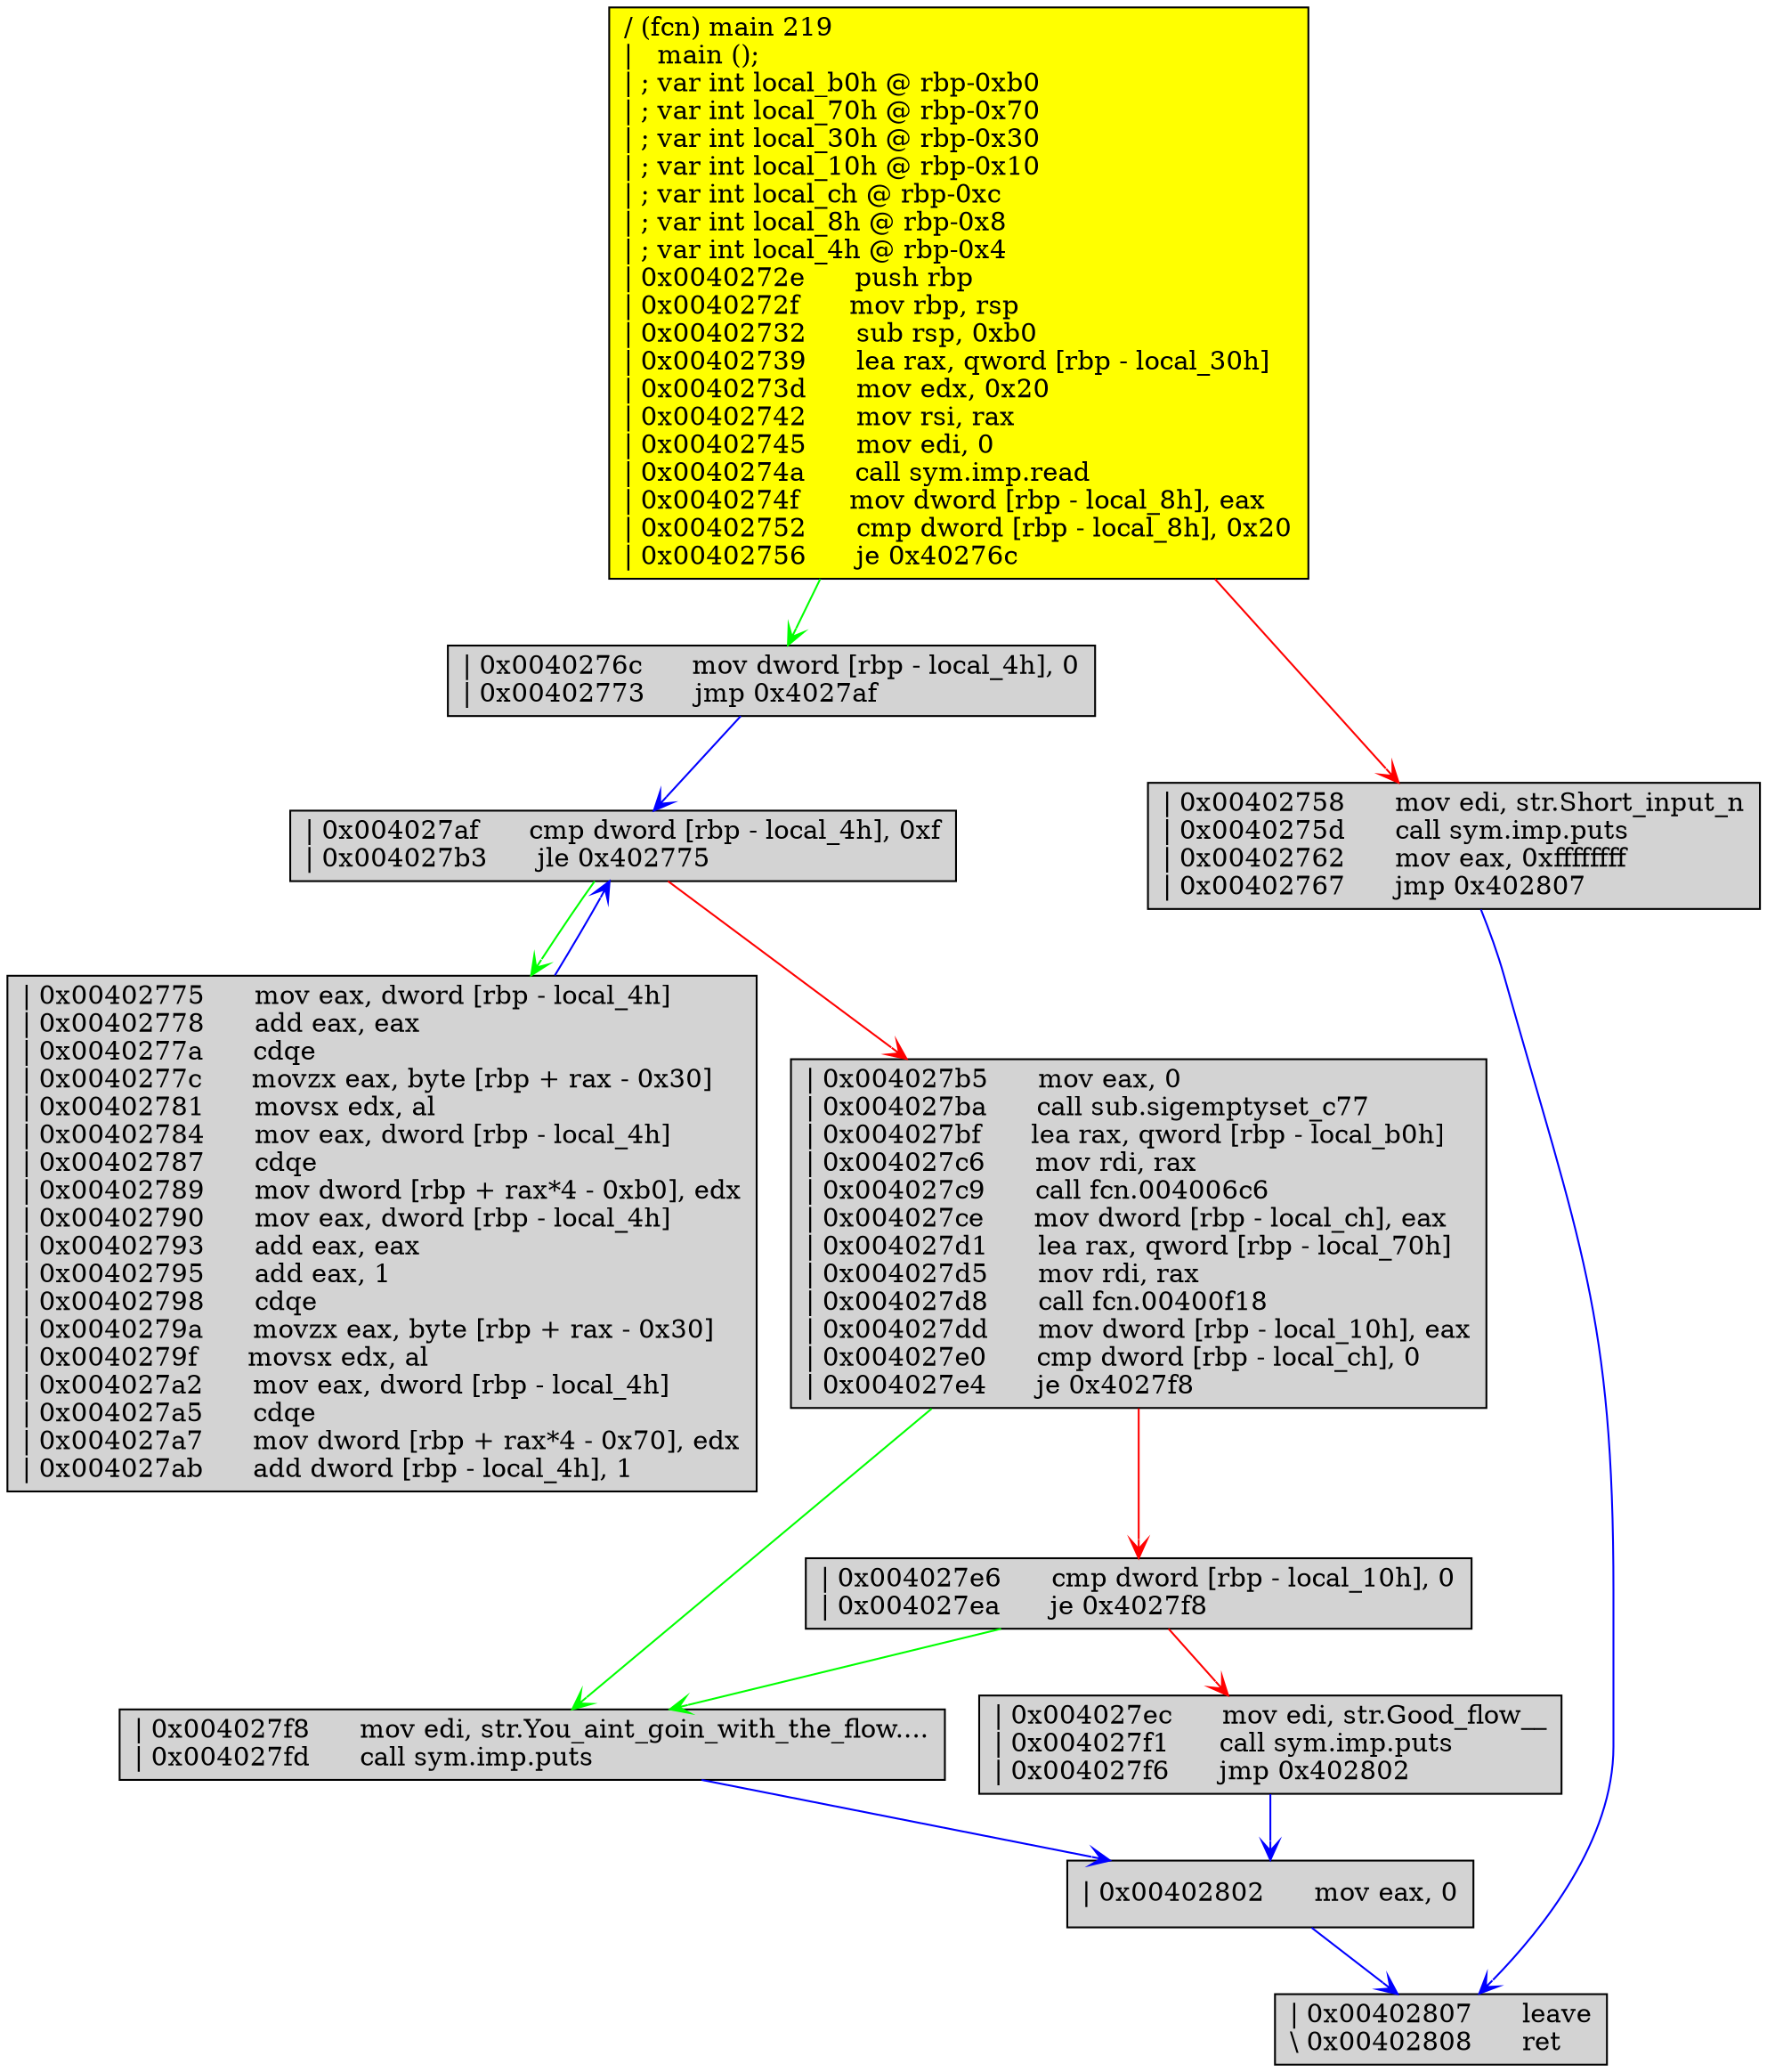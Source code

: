 digraph code {
	graph [bgcolor=white fontsize=8 fontname="Courier"];
	node [fillcolor=gray style=filled shape=box];
	edge [arrowhead="vee"];
	"0x0040272e" -> "0x0040276c" [color="green"];
	"0x0040272e" -> "0x00402758" [color="red"];
	"0x0040272e" [URL="main/0x0040272e", fillcolor="yellow", color="black", label="/ (fcn) main 219\l|   main ();\l| ; var int local_b0h @ rbp-0xb0\l| ; var int local_70h @ rbp-0x70\l| ; var int local_30h @ rbp-0x30\l| ; var int local_10h @ rbp-0x10\l| ; var int local_ch @ rbp-0xc\l| ; var int local_8h @ rbp-0x8\l| ; var int local_4h @ rbp-0x4\l| 0x0040272e      push rbp\l| 0x0040272f      mov rbp, rsp\l| 0x00402732      sub rsp, 0xb0\l| 0x00402739      lea rax, qword [rbp - local_30h]\l| 0x0040273d      mov edx, 0x20\l| 0x00402742      mov rsi, rax\l| 0x00402745      mov edi, 0\l| 0x0040274a      call sym.imp.read\l| 0x0040274f      mov dword [rbp - local_8h], eax\l| 0x00402752      cmp dword [rbp - local_8h], 0x20\l| 0x00402756      je 0x40276c\l"]
	"0x00402758" -> "0x00402807" [color="blue"];
	"0x00402758" [URL="main/0x00402758", fillcolor="lightgray", color="black", label="| 0x00402758      mov edi, str.Short_input_n\l| 0x0040275d      call sym.imp.puts\l| 0x00402762      mov eax, 0xffffffff\l| 0x00402767      jmp 0x402807\l"]
	"0x0040276c" -> "0x004027af" [color="blue"];
	"0x0040276c" [URL="main/0x0040276c", fillcolor="lightgray", color="black", label="| 0x0040276c      mov dword [rbp - local_4h], 0\l| 0x00402773      jmp 0x4027af\l"]
	"0x00402775" -> "0x004027af" [color="blue"];
	"0x00402775" [URL="main/0x00402775", fillcolor="lightgray", color="black", label="| 0x00402775      mov eax, dword [rbp - local_4h]\l| 0x00402778      add eax, eax\l| 0x0040277a      cdqe\l| 0x0040277c      movzx eax, byte [rbp + rax - 0x30]\l| 0x00402781      movsx edx, al\l| 0x00402784      mov eax, dword [rbp - local_4h]\l| 0x00402787      cdqe\l| 0x00402789      mov dword [rbp + rax*4 - 0xb0], edx\l| 0x00402790      mov eax, dword [rbp - local_4h]\l| 0x00402793      add eax, eax\l| 0x00402795      add eax, 1\l| 0x00402798      cdqe\l| 0x0040279a      movzx eax, byte [rbp + rax - 0x30]\l| 0x0040279f      movsx edx, al\l| 0x004027a2      mov eax, dword [rbp - local_4h]\l| 0x004027a5      cdqe\l| 0x004027a7      mov dword [rbp + rax*4 - 0x70], edx\l| 0x004027ab      add dword [rbp - local_4h], 1\l"]
	"0x004027af" -> "0x00402775" [color="green"];
	"0x004027af" -> "0x004027b5" [color="red"];
	"0x004027af" [URL="main/0x004027af", fillcolor="lightgray", color="black", label="| 0x004027af      cmp dword [rbp - local_4h], 0xf\l| 0x004027b3      jle 0x402775\l"]
	"0x004027b5" -> "0x004027f8" [color="green"];
	"0x004027b5" -> "0x004027e6" [color="red"];
	"0x004027b5" [URL="main/0x004027b5", fillcolor="lightgray", color="black", label="| 0x004027b5      mov eax, 0\l| 0x004027ba      call sub.sigemptyset_c77\l| 0x004027bf      lea rax, qword [rbp - local_b0h]\l| 0x004027c6      mov rdi, rax\l| 0x004027c9      call fcn.004006c6\l| 0x004027ce      mov dword [rbp - local_ch], eax\l| 0x004027d1      lea rax, qword [rbp - local_70h]\l| 0x004027d5      mov rdi, rax\l| 0x004027d8      call fcn.00400f18\l| 0x004027dd      mov dword [rbp - local_10h], eax\l| 0x004027e0      cmp dword [rbp - local_ch], 0\l| 0x004027e4      je 0x4027f8\l"]
	"0x004027e6" -> "0x004027f8" [color="green"];
	"0x004027e6" -> "0x004027ec" [color="red"];
	"0x004027e6" [URL="main/0x004027e6", fillcolor="lightgray", color="black", label="| 0x004027e6      cmp dword [rbp - local_10h], 0\l| 0x004027ea      je 0x4027f8\l"]
	"0x004027ec" -> "0x00402802" [color="blue"];
	"0x004027ec" [URL="main/0x004027ec", fillcolor="lightgray", color="black", label="| 0x004027ec      mov edi, str.Good_flow__\l| 0x004027f1      call sym.imp.puts\l| 0x004027f6      jmp 0x402802\l"]
	"0x004027f8" -> "0x00402802" [color="blue"];
	"0x004027f8" [URL="main/0x004027f8", fillcolor="lightgray", color="black", label="| 0x004027f8      mov edi, str.You_aint_goin_with_the_flow....\l| 0x004027fd      call sym.imp.puts\l"]
	"0x00402802" -> "0x00402807" [color="blue"];
	"0x00402802" [URL="main/0x00402802", fillcolor="lightgray", color="black", label="| 0x00402802      mov eax, 0\l"]
	"0x00402807" [URL="main/0x00402807", fillcolor="lightgray", color="black", label="| 0x00402807      leave\l\\ 0x00402808      ret\l"]
}
